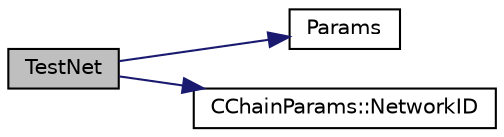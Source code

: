 digraph "TestNet"
{
  edge [fontname="Helvetica",fontsize="10",labelfontname="Helvetica",labelfontsize="10"];
  node [fontname="Helvetica",fontsize="10",shape=record];
  rankdir="LR";
  Node195 [label="TestNet",height=0.2,width=0.4,color="black", fillcolor="grey75", style="filled", fontcolor="black"];
  Node195 -> Node196 [color="midnightblue",fontsize="10",style="solid",fontname="Helvetica"];
  Node196 [label="Params",height=0.2,width=0.4,color="black", fillcolor="white", style="filled",URL="$chainparams_8h.html#ace5c5b706d71a324a417dd2db394fd4a",tooltip="Return the currently selected parameters. "];
  Node195 -> Node197 [color="midnightblue",fontsize="10",style="solid",fontname="Helvetica"];
  Node197 [label="CChainParams::NetworkID",height=0.2,width=0.4,color="black", fillcolor="white", style="filled",URL="$class_c_chain_params.html#a90dc493ec0c0325c98c3ac06eb99862b"];
}
